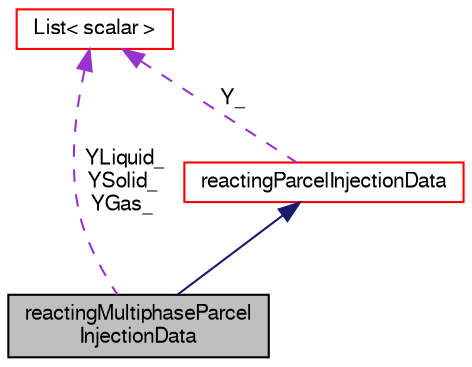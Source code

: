 digraph "reactingMultiphaseParcelInjectionData"
{
  bgcolor="transparent";
  edge [fontname="FreeSans",fontsize="10",labelfontname="FreeSans",labelfontsize="10"];
  node [fontname="FreeSans",fontsize="10",shape=record];
  Node4 [label="reactingMultiphaseParcel\lInjectionData",height=0.2,width=0.4,color="black", fillcolor="grey75", style="filled", fontcolor="black"];
  Node5 -> Node4 [dir="back",color="midnightblue",fontsize="10",style="solid",fontname="FreeSans"];
  Node5 [label="reactingParcelInjectionData",height=0.2,width=0.4,color="red",URL="$a24310.html",tooltip="Container class to provide injection data for reacting parcels. "];
  Node14 -> Node5 [dir="back",color="darkorchid3",fontsize="10",style="dashed",label=" Y_" ,fontname="FreeSans"];
  Node14 [label="List\< scalar \>",height=0.2,width=0.4,color="red",URL="$a25694.html"];
  Node14 -> Node4 [dir="back",color="darkorchid3",fontsize="10",style="dashed",label=" YLiquid_\nYSolid_\nYGas_" ,fontname="FreeSans"];
}
